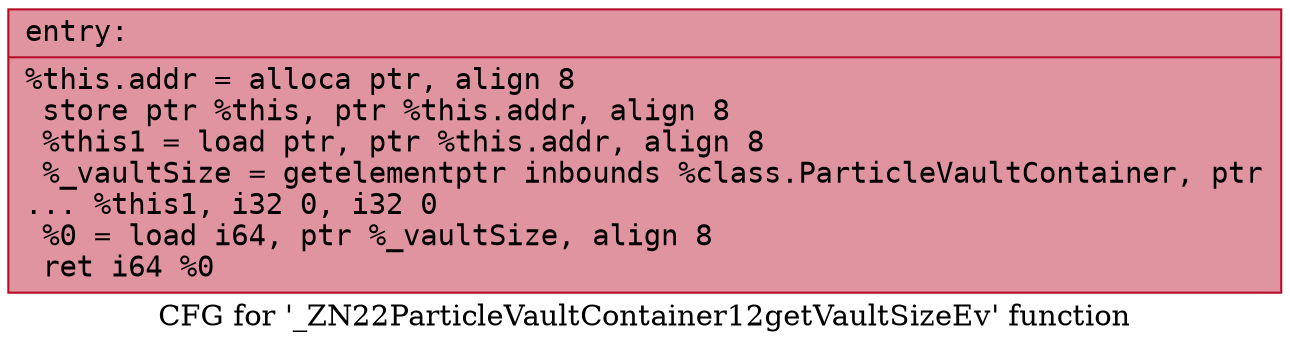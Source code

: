 digraph "CFG for '_ZN22ParticleVaultContainer12getVaultSizeEv' function" {
	label="CFG for '_ZN22ParticleVaultContainer12getVaultSizeEv' function";

	Node0x5650e43926f0 [shape=record,color="#b70d28ff", style=filled, fillcolor="#b70d2870" fontname="Courier",label="{entry:\l|  %this.addr = alloca ptr, align 8\l  store ptr %this, ptr %this.addr, align 8\l  %this1 = load ptr, ptr %this.addr, align 8\l  %_vaultSize = getelementptr inbounds %class.ParticleVaultContainer, ptr\l... %this1, i32 0, i32 0\l  %0 = load i64, ptr %_vaultSize, align 8\l  ret i64 %0\l}"];
}
